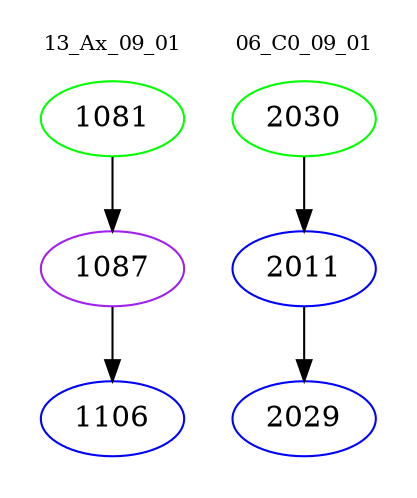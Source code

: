 digraph{
subgraph cluster_0 {
color = white
label = "13_Ax_09_01";
fontsize=10;
T0_1081 [label="1081", color="green"]
T0_1081 -> T0_1087 [color="black"]
T0_1087 [label="1087", color="purple"]
T0_1087 -> T0_1106 [color="black"]
T0_1106 [label="1106", color="blue"]
}
subgraph cluster_1 {
color = white
label = "06_C0_09_01";
fontsize=10;
T1_2030 [label="2030", color="green"]
T1_2030 -> T1_2011 [color="black"]
T1_2011 [label="2011", color="blue"]
T1_2011 -> T1_2029 [color="black"]
T1_2029 [label="2029", color="blue"]
}
}
